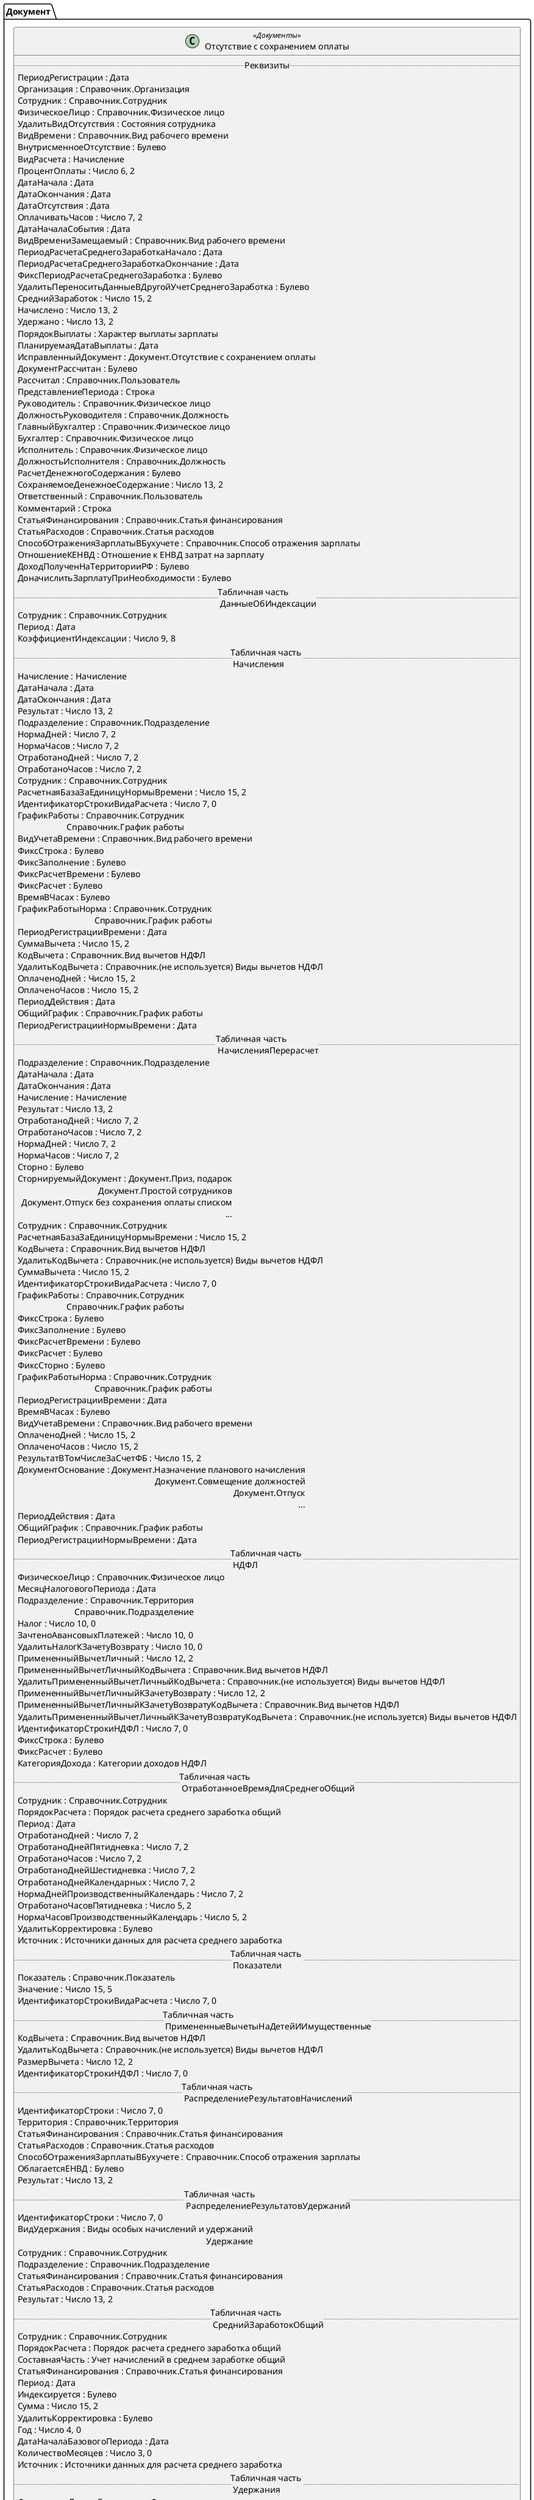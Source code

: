 ﻿@startuml ОплатаПоСреднемуЗаработку
'!include templates.wsd
'..\include templates.wsd
class Документ.ОплатаПоСреднемуЗаработку as "Отсутствие с сохранением оплаты" <<Документы>>
{
..Реквизиты..
ПериодРегистрации : Дата
Организация : Справочник.Организация
Сотрудник : Справочник.Сотрудник
ФизическоеЛицо : Справочник.Физическое лицо
УдалитьВидОтсутствия : Состояния сотрудника
ВидВремени : Справочник.Вид рабочего времени
ВнутрисменноеОтсутствие : Булево
ВидРасчета : Начисление
ПроцентОплаты : Число 6, 2
ДатаНачала : Дата
ДатаОкончания : Дата
ДатаОтсутствия : Дата
ОплачиватьЧасов : Число 7, 2
ДатаНачалаСобытия : Дата
ВидВремениЗамещаемый : Справочник.Вид рабочего времени
ПериодРасчетаСреднегоЗаработкаНачало : Дата
ПериодРасчетаСреднегоЗаработкаОкончание : Дата
ФиксПериодРасчетаСреднегоЗаработка : Булево
УдалитьПереноситьДанныеВДругойУчетСреднегоЗаработка : Булево
СреднийЗаработок : Число 15, 2
Начислено : Число 13, 2
Удержано : Число 13, 2
ПорядокВыплаты : Характер выплаты зарплаты
ПланируемаяДатаВыплаты : Дата
ИсправленныйДокумент : Документ.Отсутствие с сохранением оплаты
ДокументРассчитан : Булево
Рассчитал : Справочник.Пользователь
ПредставлениеПериода : Строка
Руководитель : Справочник.Физическое лицо
ДолжностьРуководителя : Справочник.Должность
ГлавныйБухгалтер : Справочник.Физическое лицо
Бухгалтер : Справочник.Физическое лицо
Исполнитель : Справочник.Физическое лицо
ДолжностьИсполнителя : Справочник.Должность
РасчетДенежногоСодержания : Булево
СохраняемоеДенежноеСодержание : Число 13, 2
Ответственный : Справочник.Пользователь
Комментарий : Строка
СтатьяФинансирования : Справочник.Статья финансирования
СтатьяРасходов : Справочник.Статья расходов
СпособОтраженияЗарплатыВБухучете : Справочник.Способ отражения зарплаты
ОтношениеКЕНВД : Отношение к ЕНВД затрат на зарплату
ДоходПолученНаТерриторииРФ : Булево
ДоначислитьЗарплатуПриНеобходимости : Булево
..Табличная часть \n ДанныеОбИндексации..
Сотрудник : Справочник.Сотрудник
Период : Дата
КоэффициентИндексации : Число 9, 8
..Табличная часть \n Начисления..
Начисление : Начисление
ДатаНачала : Дата
ДатаОкончания : Дата
Результат : Число 13, 2
Подразделение : Справочник.Подразделение
НормаДней : Число 7, 2
НормаЧасов : Число 7, 2
ОтработаноДней : Число 7, 2
ОтработаноЧасов : Число 7, 2
Сотрудник : Справочник.Сотрудник
РасчетнаяБазаЗаЕдиницуНормыВремени : Число 15, 2
ИдентификаторСтрокиВидаРасчета : Число 7, 0
ГрафикРаботы : Справочник.Сотрудник\rСправочник.График работы
ВидУчетаВремени : Справочник.Вид рабочего времени
ФиксСтрока : Булево
ФиксЗаполнение : Булево
ФиксРасчетВремени : Булево
ФиксРасчет : Булево
ВремяВЧасах : Булево
ГрафикРаботыНорма : Справочник.Сотрудник\rСправочник.График работы
ПериодРегистрацииВремени : Дата
СуммаВычета : Число 15, 2
КодВычета : Справочник.Вид вычетов НДФЛ
УдалитьКодВычета : Справочник.(не используется) Виды вычетов НДФЛ
ОплаченоДней : Число 15, 2
ОплаченоЧасов : Число 15, 2
ПериодДействия : Дата
ОбщийГрафик : Справочник.График работы
ПериодРегистрацииНормыВремени : Дата
..Табличная часть \n НачисленияПерерасчет..
Подразделение : Справочник.Подразделение
ДатаНачала : Дата
ДатаОкончания : Дата
Начисление : Начисление
Результат : Число 13, 2
ОтработаноДней : Число 7, 2
ОтработаноЧасов : Число 7, 2
НормаДней : Число 7, 2
НормаЧасов : Число 7, 2
Сторно : Булево
СторнируемыйДокумент : Документ.Приз, подарок\rДокумент.Простой сотрудников\rДокумент.Отпуск без сохранения оплаты списком\r...
Сотрудник : Справочник.Сотрудник
РасчетнаяБазаЗаЕдиницуНормыВремени : Число 15, 2
КодВычета : Справочник.Вид вычетов НДФЛ
УдалитьКодВычета : Справочник.(не используется) Виды вычетов НДФЛ
СуммаВычета : Число 15, 2
ИдентификаторСтрокиВидаРасчета : Число 7, 0
ГрафикРаботы : Справочник.Сотрудник\rСправочник.График работы
ФиксСтрока : Булево
ФиксЗаполнение : Булево
ФиксРасчетВремени : Булево
ФиксРасчет : Булево
ФиксСторно : Булево
ГрафикРаботыНорма : Справочник.Сотрудник\rСправочник.График работы
ПериодРегистрацииВремени : Дата
ВремяВЧасах : Булево
ВидУчетаВремени : Справочник.Вид рабочего времени
ОплаченоДней : Число 15, 2
ОплаченоЧасов : Число 15, 2
РезультатВТомЧислеЗаСчетФБ : Число 15, 2
ДокументОснование : Документ.Назначение планового начисления\rДокумент.Совмещение должностей\rДокумент.Отпуск\r...
ПериодДействия : Дата
ОбщийГрафик : Справочник.График работы
ПериодРегистрацииНормыВремени : Дата
..Табличная часть \n НДФЛ..
ФизическоеЛицо : Справочник.Физическое лицо
МесяцНалоговогоПериода : Дата
Подразделение : Справочник.Территория\rСправочник.Подразделение
Налог : Число 10, 0
ЗачтеноАвансовыхПлатежей : Число 10, 0
УдалитьНалогКЗачетуВозврату : Число 10, 0
ПримененныйВычетЛичный : Число 12, 2
ПримененныйВычетЛичныйКодВычета : Справочник.Вид вычетов НДФЛ
УдалитьПримененныйВычетЛичныйКодВычета : Справочник.(не используется) Виды вычетов НДФЛ
ПримененныйВычетЛичныйКЗачетуВозврату : Число 12, 2
ПримененныйВычетЛичныйКЗачетуВозвратуКодВычета : Справочник.Вид вычетов НДФЛ
УдалитьПримененныйВычетЛичныйКЗачетуВозвратуКодВычета : Справочник.(не используется) Виды вычетов НДФЛ
ИдентификаторСтрокиНДФЛ : Число 7, 0
ФиксСтрока : Булево
ФиксРасчет : Булево
КатегорияДохода : Категории доходов НДФЛ
..Табличная часть \n ОтработанноеВремяДляСреднегоОбщий..
Сотрудник : Справочник.Сотрудник
ПорядокРасчета : Порядок расчета среднего заработка общий
Период : Дата
ОтработаноДней : Число 7, 2
ОтработаноДнейПятидневка : Число 7, 2
ОтработаноЧасов : Число 7, 2
ОтработаноДнейШестидневка : Число 7, 2
ОтработаноДнейКалендарных : Число 7, 2
НормаДнейПроизводственныйКалендарь : Число 7, 2
ОтработаноЧасовПятидневка : Число 5, 2
НормаЧасовПроизводственныйКалендарь : Число 5, 2
УдалитьКорректировка : Булево
Источник : Источники данных для расчета среднего заработка
..Табличная часть \n Показатели..
Показатель : Справочник.Показатель
Значение : Число 15, 5
ИдентификаторСтрокиВидаРасчета : Число 7, 0
..Табличная часть \n ПримененныеВычетыНаДетейИИмущественные..
КодВычета : Справочник.Вид вычетов НДФЛ
УдалитьКодВычета : Справочник.(не используется) Виды вычетов НДФЛ
РазмерВычета : Число 12, 2
ИдентификаторСтрокиНДФЛ : Число 7, 0
..Табличная часть \n РаспределениеРезультатовНачислений..
ИдентификаторСтроки : Число 7, 0
Территория : Справочник.Территория
СтатьяФинансирования : Справочник.Статья финансирования
СтатьяРасходов : Справочник.Статья расходов
СпособОтраженияЗарплатыВБухучете : Справочник.Способ отражения зарплаты
ОблагаетсяЕНВД : Булево
Результат : Число 13, 2
..Табличная часть \n РаспределениеРезультатовУдержаний..
ИдентификаторСтроки : Число 7, 0
ВидУдержания : Виды особых начислений и удержаний\rУдержание
Сотрудник : Справочник.Сотрудник
Подразделение : Справочник.Подразделение
СтатьяФинансирования : Справочник.Статья финансирования
СтатьяРасходов : Справочник.Статья расходов
Результат : Число 13, 2
..Табличная часть \n СреднийЗаработокОбщий..
Сотрудник : Справочник.Сотрудник
ПорядокРасчета : Порядок расчета среднего заработка общий
СоставнаяЧасть : Учет начислений в среднем заработке общий
СтатьяФинансирования : Справочник.Статья финансирования
Период : Дата
Индексируется : Булево
Сумма : Число 15, 2
УдалитьКорректировка : Булево
Год : Число 4, 0
ДатаНачалаБазовогоПериода : Дата
КоличествоМесяцев : Число 3, 0
Источник : Источники данных для расчета среднего заработка
..Табличная часть \n Удержания..
ФизическоеЛицо : Справочник.Физическое лицо
ДатаНачала : Дата
ДатаОкончания : Дата
ДокументОснование : Документ.Удержание по прочим операциям\rДокумент.Удержание добровольных взносов в НПФ\rДокумент.Удержание профсоюзных взносов\r...
Получатель : Справочник.Контрагент
ПлатежныйАгент : Справочник.Контрагент
Удержание : Удержание
ФиксРасчет : Булево
Результат : Число 13, 2
ИдентификаторСтрокиВидаРасчета : Число 7, 0
Сотрудник : Справочник.Сотрудник
ФиксСторно : Булево
..Табличная часть \n ДенежноеСодержание..
Сотрудник : Справочник.Сотрудник
Начисление : Начисление
НазначениеРасчета : Строка
ИдентификаторСтрокиВидаРасчета : Число 7, 0
Результат : Число 15, 2
ФиксРасчет : Булево
УдалитьСоставнаяЧасть : Учет начислений в среднем заработке общий
..Табличная часть \n ДенежноеСодержаниеФактическиеНачисления..
Сотрудник : Справочник.Сотрудник
НазначениеРасчета : Строка
Начисление : Начисление
Период : Дата
Сумма : Число 15, 2
Корректировка : Булево
УдалитьСоставнаяЧасть : Строка
..Табличная часть \n РаспределениеПоТерриториямУсловиямТруда..
ИдентификаторСтроки : Число 7, 0
Территория : Справочник.Территория
УсловияТруда : Справочник.Условия труда
ДоляРаспределения : Число 15, 5
Результат : Число 15, 2
ИдентификаторСтрокиПоказателей : Число 7, 0
СуммаВычета : Число 13, 0
..Табличная часть \n ДополнительныеРеквизиты..
Свойство : Дополнительный реквизит / сведение
Значение : Справочник.Профессия рабочего\rСправочник.Объект эксплуатации\rСправочник.Номенклатура\r...
ТекстоваяСтрока : Строка
..Табличная часть \n КорректировкиВыплаты..
ФизическоеЛицо : Справочник.Физическое лицо
КорректировкаВыплаты : Число 15, 2
ИдентификаторСтроки : Число 7, 0
ФиксСтрока : Булево
ФиксРасчет : Булево
..Табличная часть \n НачисленияПерерасчетНулевыеСторно..
Подразделение : Справочник.Подразделение
ДатаНачала : Дата
ДатаОкончания : Дата
Начисление : Начисление
Сторно : Булево
СторнируемыйДокумент : Документ.Приз, подарок\rДокумент.Простой сотрудников\rДокумент.Отпуск без сохранения оплаты списком\r...
Сотрудник : Справочник.Сотрудник
ИдентификаторСтрокиВидаРасчета : Число 7, 0
ГрафикРаботы : Справочник.Сотрудник\rСправочник.График работы
ФиксСторно : Булево
ГрафикРаботыНорма : Справочник.Сотрудник\rСправочник.График работы
ДокументОснование : Документ.Назначение планового начисления\rДокумент.Совмещение должностей\rДокумент.Отпуск\r...
ПериодДействия : Дата
Результат : Число 13, 2
ФиксРасчет : Булево
ФиксЗаполнение : Булево
ОбщийГрафик : Справочник.График работы
ПериодРегистрацииНормыВремени : Дата
ОтработаноДней : Число 7, 2
ОтработаноЧасов : Число 7, 2
..Движения..
Удержания : РегистрРасчета
ДанныеОперативногоУчетаРабочегоВремениСотрудников : Обороты
РасчетыНалогоплательщиковСБюджетомПоНДФЛ : Остатки
ДанныеОВремениДляРасчетаСреднегоФСС : РегистрСведений
ЗначенияПоказателейУдержаний : РегистрСведений
ВзаиморасчетыССотрудниками : Остатки
ОтработанноеВремяПоСотрудникамАвансом : Обороты
НачисленияУдержанияПоСотрудникам : Обороты
ОтработанноеВремяПоСотрудникамКорректировка : Обороты
ПорядокВыплатыДокументов : РегистрСведений
УдержанияДоПределаПоСотрудникам : Остатки
ДанныеСостоянийСотрудников : РегистрСведений
РаспределениеПоТерриториямУсловиямТруда : РегистрСведений
БухгалтерскиеВзаиморасчетыССотрудниками : Остатки
ДанныеОВремениДляРасчетаСреднегоОбщий : Обороты
ВытесняемоеПлановоеВремяСотрудников : Обороты
ФактическиеОтпуска : Обороты
СведенияОДоходахСтраховыеВзносы : Обороты
ИмущественныеВычетыНДФЛ : Остатки
ДанныеОНачисленияхДляРасчетаСреднегоЗаработкаОбщий : Обороты
ЗначенияПоказателейНачислений : РегистрСведений
ПредоставленныеСтандартныеИСоциальныеВычетыНДФЛ : Обороты
ЗарплатаКВыплатеАвансом : Остатки
УдержанияПоИсполнительнымДокументам : Обороты
ОтработанноеВремяПоСотрудникам : Обороты
Начисления : РегистрРасчета
СведенияОДоходахНДФЛ : Обороты
НачисленияУдержанияПоСотрудникамАвансом : Обороты
БухучетНачисленияУдержанияПоСотрудникам : Обороты
ЗарплатаКВыплате : Остатки
ПараметрыПериодовСтажаПФР : РегистрСведений
ДанныеТабельногоУчетаРабочегоВремениСотрудников : Обороты
ДанныеОНачисленияхДляРасчетаСреднегоЗаработкаФСС : Обороты
АвансовыеПлатежиИностранцевПоНДФЛ : Остатки
}
@enduml
